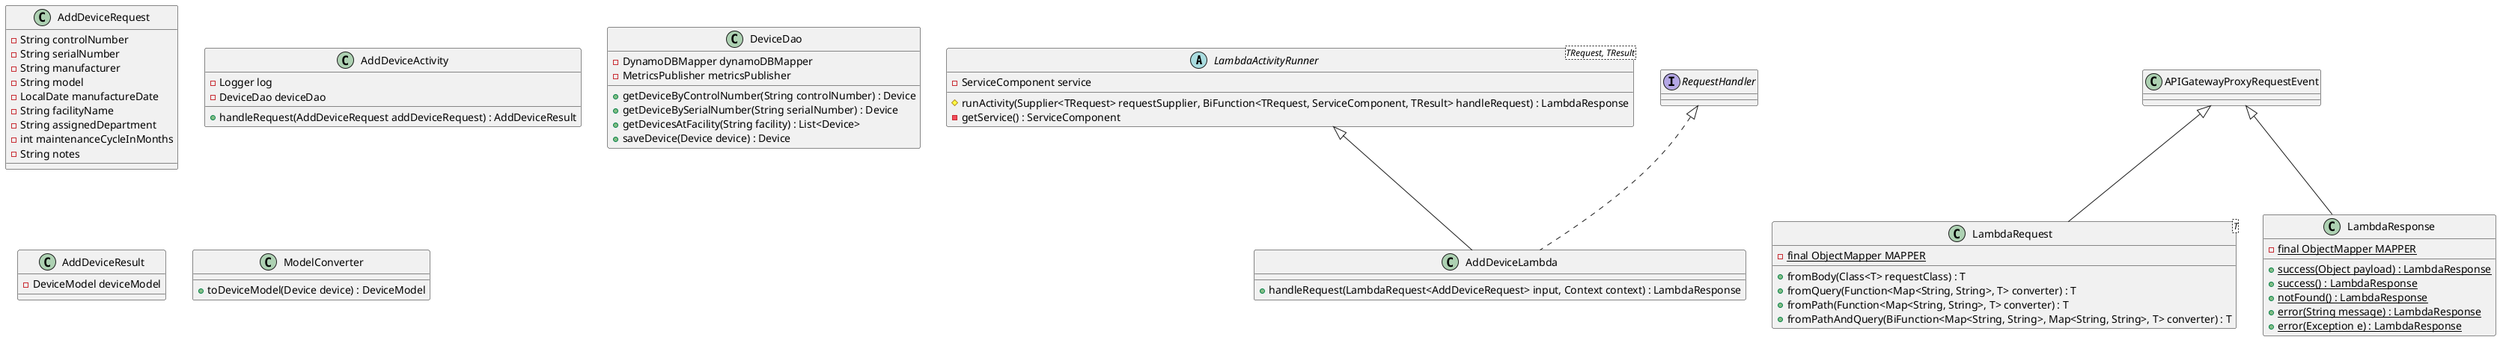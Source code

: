 @startuml

abstract class LambdaActivityRunner<TRequest, TResult> {
    - ServiceComponent service

    # runActivity(Supplier<TRequest> requestSupplier, BiFunction<TRequest, ServiceComponent, TResult> handleRequest) : LambdaResponse
    - getService() : ServiceComponent
}

class LambdaRequest<T> extends APIGatewayProxyRequestEvent {
    - {static} final ObjectMapper MAPPER

    + fromBody(Class<T> requestClass) : T
    + fromQuery(Function<Map<String, String>, T> converter) : T
    + fromPath(Function<Map<String, String>, T> converter) : T
    + fromPathAndQuery(BiFunction<Map<String, String>, Map<String, String>, T> converter) : T
}

class LambdaResponse extends APIGatewayProxyRequestEvent {
    - {static} final ObjectMapper MAPPER

    + {static} success(Object payload) : LambdaResponse
    + {static} success() : LambdaResponse
    + {static} notFound() : LambdaResponse
    + {static} error(String message) : LambdaResponse
    + {static} error(Exception e) : LambdaResponse
}

class AddDeviceLambda extends LambdaActivityRunner implements RequestHandler {
    + handleRequest(LambdaRequest<AddDeviceRequest> input, Context context) : LambdaResponse
}

class AddDeviceRequest {
    - String controlNumber
    - String serialNumber
    - String manufacturer
    - String model
    - LocalDate manufactureDate
    - String facilityName
    - String assignedDepartment
    - int maintenanceCycleInMonths
    - String notes
}

class AddDeviceActivity {
    - Logger log
    - DeviceDao deviceDao

    + handleRequest(AddDeviceRequest addDeviceRequest) : AddDeviceResult
}

class DeviceDao {
    - DynamoDBMapper dynamoDBMapper
    - MetricsPublisher metricsPublisher

    + getDeviceByControlNumber(String controlNumber) : Device
    + getDeviceBySerialNumber(String serialNumber) : Device
    + getDevicesAtFacility(String facility) : List<Device>
    + saveDevice(Device device) : Device
}

class AddDeviceResult {
    - DeviceModel deviceModel
}

class ModelConverter {
    + toDeviceModel(Device device) : DeviceModel
}



@enduml